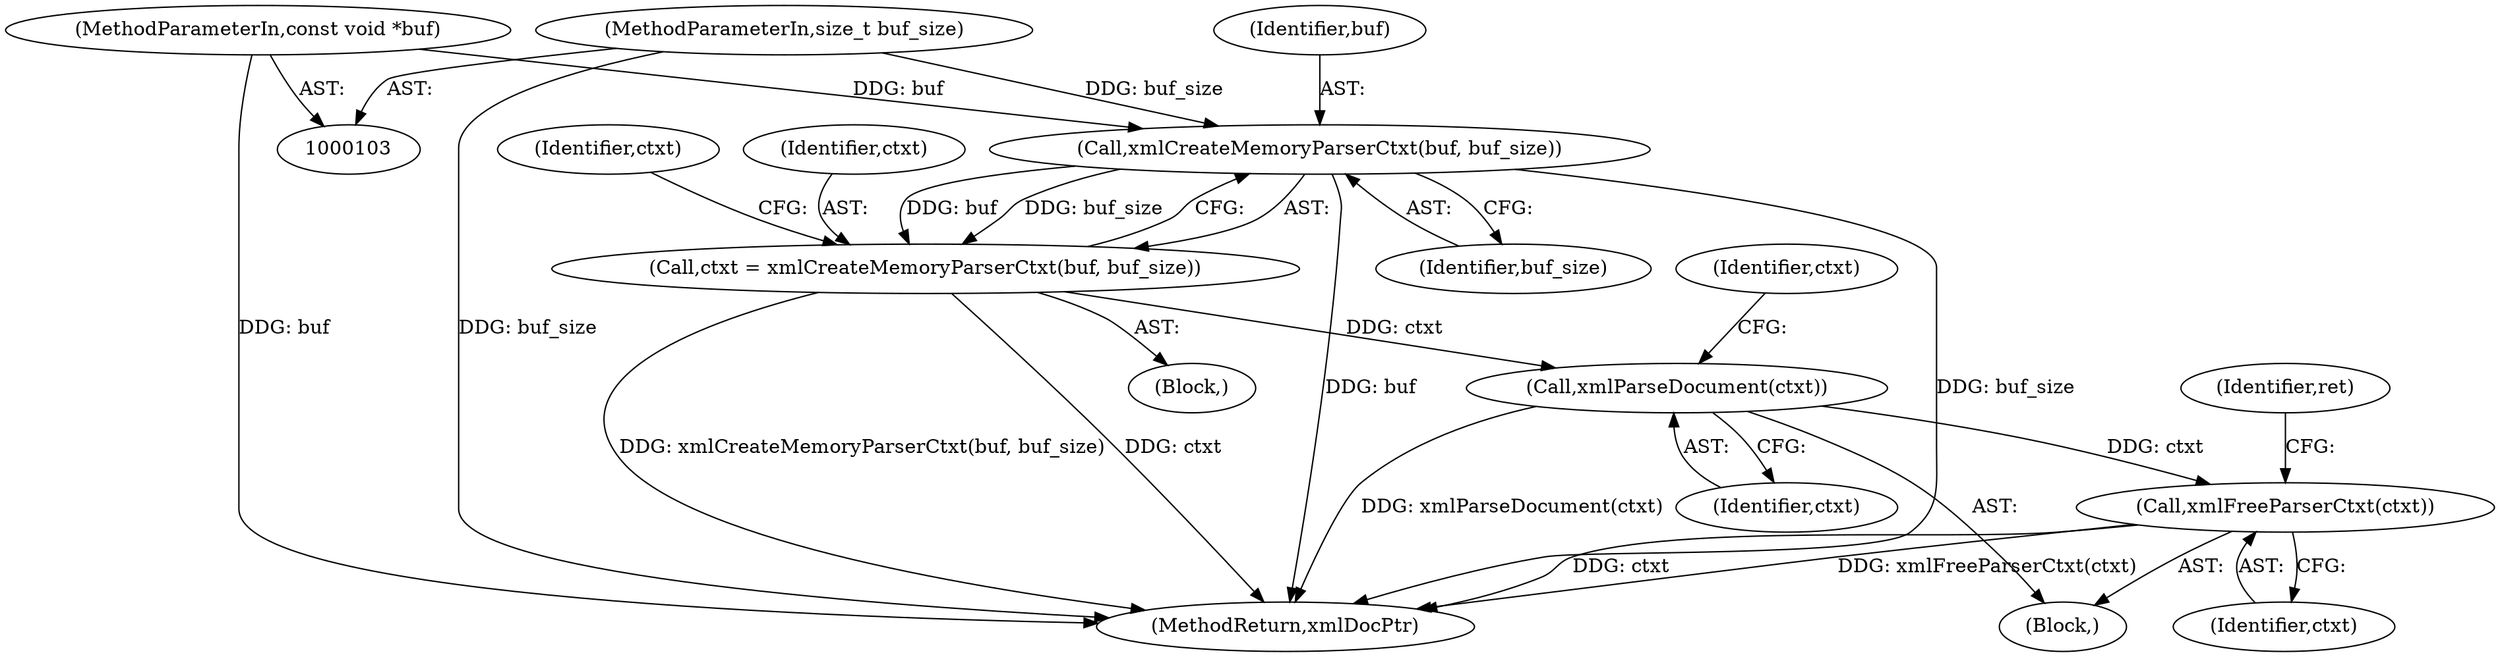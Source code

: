digraph "0_php_afe98b7829d50806559acac9b530acb8283c3bf4_0@pointer" {
"1000114" [label="(Call,xmlCreateMemoryParserCtxt(buf, buf_size))"];
"1000104" [label="(MethodParameterIn,const void *buf)"];
"1000105" [label="(MethodParameterIn,size_t buf_size)"];
"1000112" [label="(Call,ctxt = xmlCreateMemoryParserCtxt(buf, buf_size))"];
"1000151" [label="(Call,xmlParseDocument(ctxt))"];
"1000198" [label="(Call,xmlFreeParserCtxt(ctxt))"];
"1000105" [label="(MethodParameterIn,size_t buf_size)"];
"1000118" [label="(Identifier,ctxt)"];
"1000113" [label="(Identifier,ctxt)"];
"1000198" [label="(Call,xmlFreeParserCtxt(ctxt))"];
"1000199" [label="(Identifier,ctxt)"];
"1000155" [label="(Identifier,ctxt)"];
"1000207" [label="(MethodReturn,xmlDocPtr)"];
"1000206" [label="(Identifier,ret)"];
"1000151" [label="(Call,xmlParseDocument(ctxt))"];
"1000106" [label="(Block,)"];
"1000104" [label="(MethodParameterIn,const void *buf)"];
"1000115" [label="(Identifier,buf)"];
"1000119" [label="(Block,)"];
"1000152" [label="(Identifier,ctxt)"];
"1000114" [label="(Call,xmlCreateMemoryParserCtxt(buf, buf_size))"];
"1000112" [label="(Call,ctxt = xmlCreateMemoryParserCtxt(buf, buf_size))"];
"1000116" [label="(Identifier,buf_size)"];
"1000114" -> "1000112"  [label="AST: "];
"1000114" -> "1000116"  [label="CFG: "];
"1000115" -> "1000114"  [label="AST: "];
"1000116" -> "1000114"  [label="AST: "];
"1000112" -> "1000114"  [label="CFG: "];
"1000114" -> "1000207"  [label="DDG: buf"];
"1000114" -> "1000207"  [label="DDG: buf_size"];
"1000114" -> "1000112"  [label="DDG: buf"];
"1000114" -> "1000112"  [label="DDG: buf_size"];
"1000104" -> "1000114"  [label="DDG: buf"];
"1000105" -> "1000114"  [label="DDG: buf_size"];
"1000104" -> "1000103"  [label="AST: "];
"1000104" -> "1000207"  [label="DDG: buf"];
"1000105" -> "1000103"  [label="AST: "];
"1000105" -> "1000207"  [label="DDG: buf_size"];
"1000112" -> "1000106"  [label="AST: "];
"1000113" -> "1000112"  [label="AST: "];
"1000118" -> "1000112"  [label="CFG: "];
"1000112" -> "1000207"  [label="DDG: xmlCreateMemoryParserCtxt(buf, buf_size)"];
"1000112" -> "1000207"  [label="DDG: ctxt"];
"1000112" -> "1000151"  [label="DDG: ctxt"];
"1000151" -> "1000119"  [label="AST: "];
"1000151" -> "1000152"  [label="CFG: "];
"1000152" -> "1000151"  [label="AST: "];
"1000155" -> "1000151"  [label="CFG: "];
"1000151" -> "1000207"  [label="DDG: xmlParseDocument(ctxt)"];
"1000151" -> "1000198"  [label="DDG: ctxt"];
"1000198" -> "1000119"  [label="AST: "];
"1000198" -> "1000199"  [label="CFG: "];
"1000199" -> "1000198"  [label="AST: "];
"1000206" -> "1000198"  [label="CFG: "];
"1000198" -> "1000207"  [label="DDG: ctxt"];
"1000198" -> "1000207"  [label="DDG: xmlFreeParserCtxt(ctxt)"];
}
